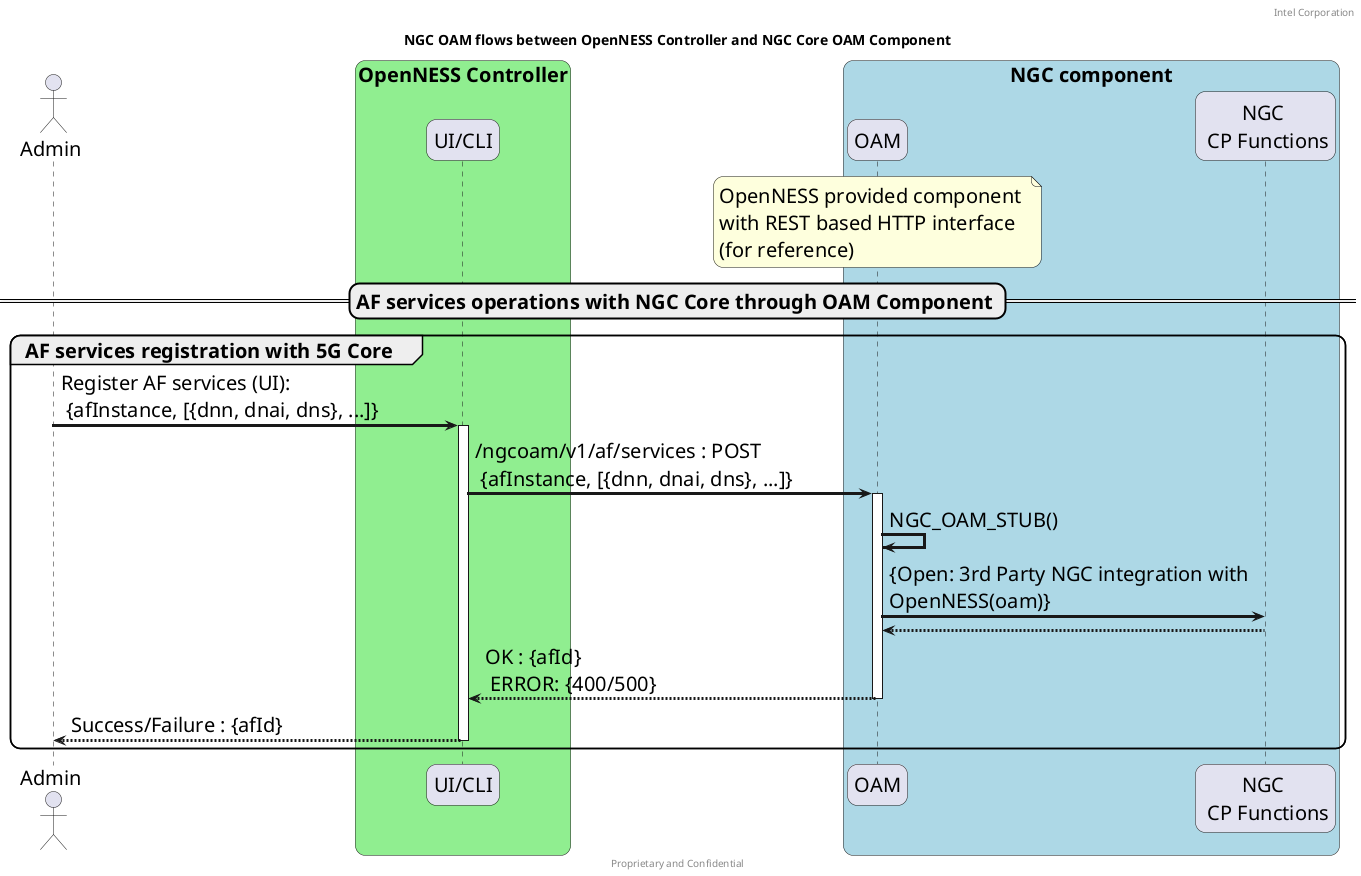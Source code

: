 @startuml
skinparam monochrome false
skinparam roundcorner 20
skinparam defaultFontName "Intel Clear"
skinparam defaultFontSize 20
skinparam maxmessagesize 400
skinparam sequenceArrowThickness 3

header "Intel Corporation"
footer "Proprietary and Confidential"
title "NGC OAM flows between OpenNESS Controller and NGC Core OAM Component"

actor "Admin" as user
box  "OpenNESS Controller" #LightGreen
participant "UI/CLI" as cnca 
end box
box  "NGC component" #LightBlue
participant "OAM"  as oam
note over oam
   OpenNESS provided component 
   with REST based HTTP interface 
   (for reference)
end note
participant "NGC \n CP Functions" as ngccp
end box

== AF services operations with NGC Core through OAM Component ==
group AF services registration with 5G Core
    user  -> cnca : Register AF services (UI): \n {afInstance, [{dnn, dnai, dns}, ...]}
    activate cnca
    cnca  -> oam  : /ngcoam/v1/af/services : POST \n {afInstance, [{dnn, dnai, dns}, ...]}
    activate oam
    oam -> oam : NGC_OAM_STUB()
    oam -> ngccp : {Open: 3rd Party NGC integration with OpenNESS(oam)} 
    ngccp --> oam : 
    oam  --> cnca : OK : {afId} \n ERROR: {400/500}
    deactivate oam
    cnca --> user : Success/Failure : {afId}
    deactivate cnca
end

@enduml